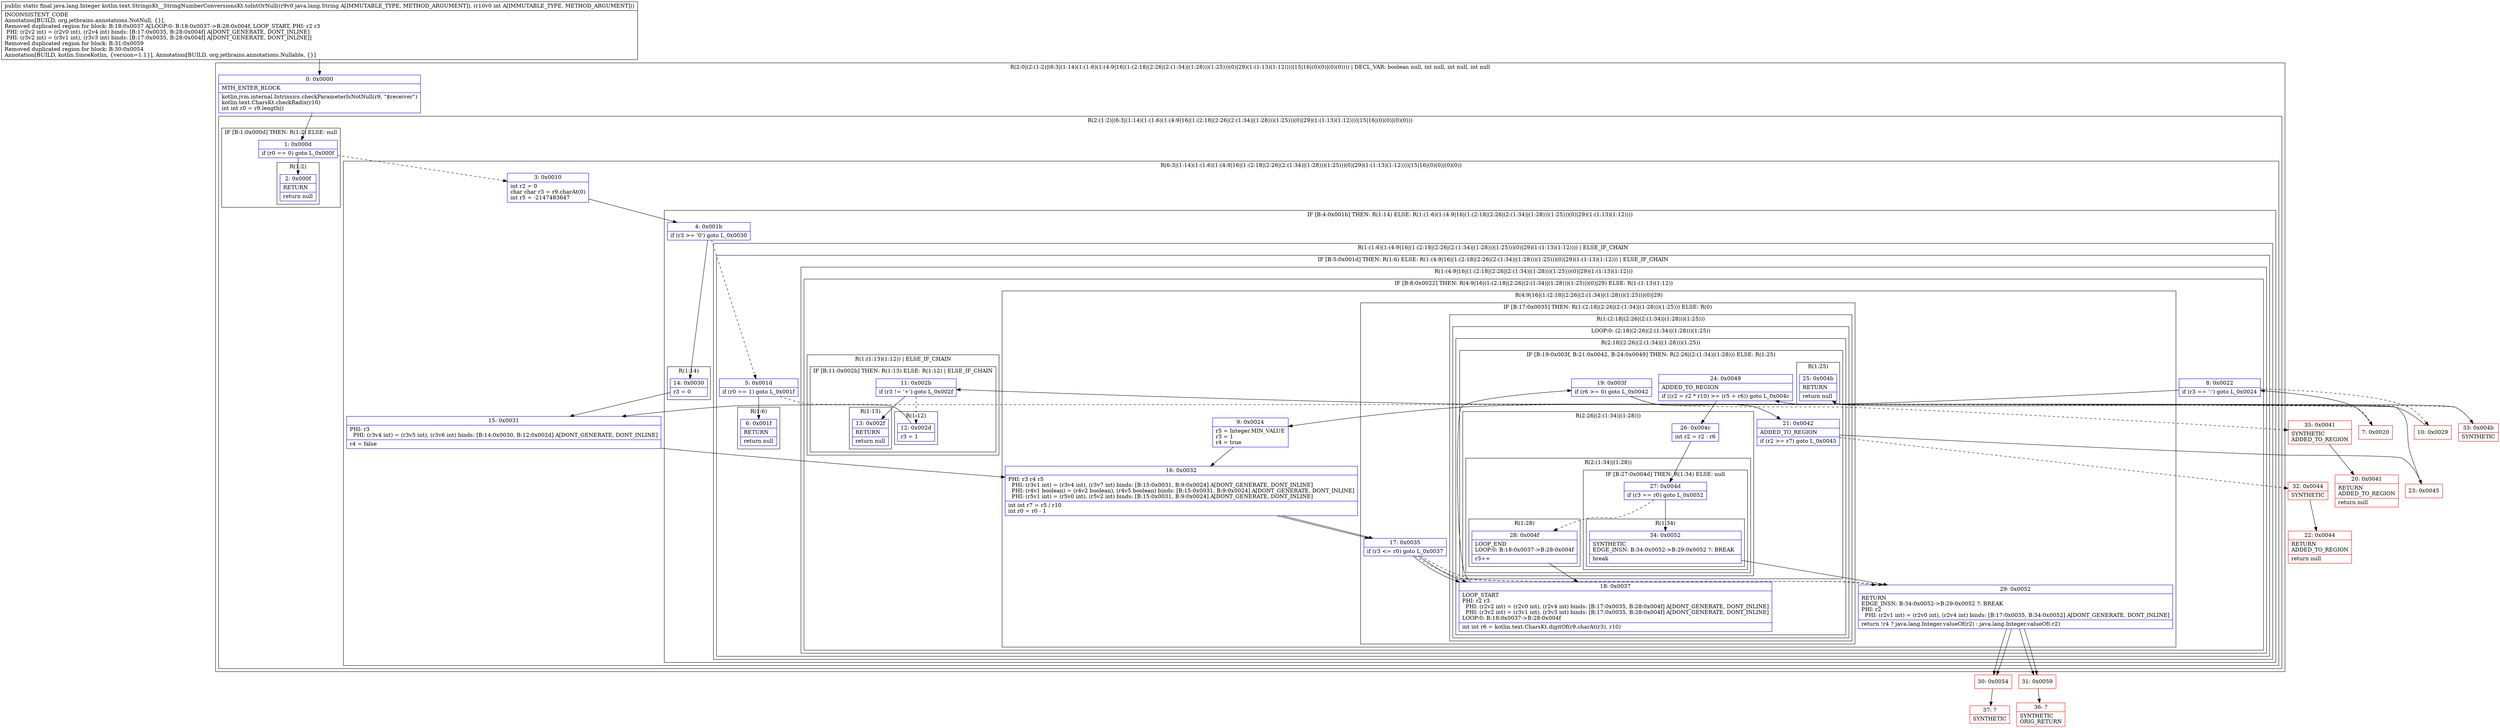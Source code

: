 digraph "CFG forkotlin.text.StringsKt__StringNumberConversionsKt.toIntOrNull(Ljava\/lang\/String;I)Ljava\/lang\/Integer;" {
subgraph cluster_Region_476137139 {
label = "R(2:0|(2:(1:2)|(6:3|(1:14)(1:(1:6)(1:(4:9|16|(1:(2:18|(2:26|(2:(1:34)|(1:28)))(1:25)))(0)|29)(1:(1:13)(1:12))))|15|16|(0)(0)|(0)(0)))) | DECL_VAR: boolean null, int null, int null, int null\l";
node [shape=record,color=blue];
Node_0 [shape=record,label="{0\:\ 0x0000|MTH_ENTER_BLOCK\l|kotlin.jvm.internal.Intrinsics.checkParameterIsNotNull(r9, \"$receiver\")\lkotlin.text.CharsKt.checkRadix(r10)\lint int r0 = r9.length()\l}"];
subgraph cluster_Region_1529937748 {
label = "R(2:(1:2)|(6:3|(1:14)(1:(1:6)(1:(4:9|16|(1:(2:18|(2:26|(2:(1:34)|(1:28)))(1:25)))(0)|29)(1:(1:13)(1:12))))|15|16|(0)(0)|(0)(0)))";
node [shape=record,color=blue];
subgraph cluster_IfRegion_575747309 {
label = "IF [B:1:0x000d] THEN: R(1:2) ELSE: null";
node [shape=record,color=blue];
Node_1 [shape=record,label="{1\:\ 0x000d|if (r0 == 0) goto L_0x000f\l}"];
subgraph cluster_Region_1132382650 {
label = "R(1:2)";
node [shape=record,color=blue];
Node_2 [shape=record,label="{2\:\ 0x000f|RETURN\l|return null\l}"];
}
}
subgraph cluster_Region_1453144891 {
label = "R(6:3|(1:14)(1:(1:6)(1:(4:9|16|(1:(2:18|(2:26|(2:(1:34)|(1:28)))(1:25)))(0)|29)(1:(1:13)(1:12))))|15|16|(0)(0)|(0)(0))";
node [shape=record,color=blue];
Node_3 [shape=record,label="{3\:\ 0x0010|int r2 = 0\lchar char r3 = r9.charAt(0)\lint r5 = \-2147483647\l}"];
subgraph cluster_IfRegion_1829209391 {
label = "IF [B:4:0x001b] THEN: R(1:14) ELSE: R(1:(1:6)(1:(4:9|16|(1:(2:18|(2:26|(2:(1:34)|(1:28)))(1:25)))(0)|29)(1:(1:13)(1:12))))";
node [shape=record,color=blue];
Node_4 [shape=record,label="{4\:\ 0x001b|if (r3 \>= '0') goto L_0x0030\l}"];
subgraph cluster_Region_981965861 {
label = "R(1:14)";
node [shape=record,color=blue];
Node_14 [shape=record,label="{14\:\ 0x0030|r3 = 0\l}"];
}
subgraph cluster_Region_1648258023 {
label = "R(1:(1:6)(1:(4:9|16|(1:(2:18|(2:26|(2:(1:34)|(1:28)))(1:25)))(0)|29)(1:(1:13)(1:12)))) | ELSE_IF_CHAIN\l";
node [shape=record,color=blue];
subgraph cluster_IfRegion_1981584220 {
label = "IF [B:5:0x001d] THEN: R(1:6) ELSE: R(1:(4:9|16|(1:(2:18|(2:26|(2:(1:34)|(1:28)))(1:25)))(0)|29)(1:(1:13)(1:12))) | ELSE_IF_CHAIN\l";
node [shape=record,color=blue];
Node_5 [shape=record,label="{5\:\ 0x001d|if (r0 == 1) goto L_0x001f\l}"];
subgraph cluster_Region_2000687776 {
label = "R(1:6)";
node [shape=record,color=blue];
Node_6 [shape=record,label="{6\:\ 0x001f|RETURN\l|return null\l}"];
}
subgraph cluster_Region_727091523 {
label = "R(1:(4:9|16|(1:(2:18|(2:26|(2:(1:34)|(1:28)))(1:25)))(0)|29)(1:(1:13)(1:12)))";
node [shape=record,color=blue];
subgraph cluster_IfRegion_350503317 {
label = "IF [B:8:0x0022] THEN: R(4:9|16|(1:(2:18|(2:26|(2:(1:34)|(1:28)))(1:25)))(0)|29) ELSE: R(1:(1:13)(1:12))";
node [shape=record,color=blue];
Node_8 [shape=record,label="{8\:\ 0x0022|if (r3 == '\-') goto L_0x0024\l}"];
subgraph cluster_Region_1088399693 {
label = "R(4:9|16|(1:(2:18|(2:26|(2:(1:34)|(1:28)))(1:25)))(0)|29)";
node [shape=record,color=blue];
Node_9 [shape=record,label="{9\:\ 0x0024|r5 = Integer.MIN_VALUE\lr3 = 1\lr4 = true\l}"];
Node_16 [shape=record,label="{16\:\ 0x0032|PHI: r3 r4 r5 \l  PHI: (r3v1 int) = (r3v4 int), (r3v7 int) binds: [B:15:0x0031, B:9:0x0024] A[DONT_GENERATE, DONT_INLINE]\l  PHI: (r4v1 boolean) = (r4v2 boolean), (r4v5 boolean) binds: [B:15:0x0031, B:9:0x0024] A[DONT_GENERATE, DONT_INLINE]\l  PHI: (r5v1 int) = (r5v0 int), (r5v2 int) binds: [B:15:0x0031, B:9:0x0024] A[DONT_GENERATE, DONT_INLINE]\l|int int r7 = r5 \/ r10\lint r0 = r0 \- 1\l}"];
subgraph cluster_IfRegion_1143277420 {
label = "IF [B:17:0x0035] THEN: R(1:(2:18|(2:26|(2:(1:34)|(1:28)))(1:25))) ELSE: R(0)";
node [shape=record,color=blue];
Node_17 [shape=record,label="{17\:\ 0x0035|if (r3 \<= r0) goto L_0x0037\l}"];
subgraph cluster_Region_516994698 {
label = "R(1:(2:18|(2:26|(2:(1:34)|(1:28)))(1:25)))";
node [shape=record,color=blue];
subgraph cluster_LoopRegion_262178788 {
label = "LOOP:0: (2:18|(2:26|(2:(1:34)|(1:28)))(1:25))";
node [shape=record,color=blue];
subgraph cluster_Region_734619748 {
label = "R(2:18|(2:26|(2:(1:34)|(1:28)))(1:25))";
node [shape=record,color=blue];
Node_18 [shape=record,label="{18\:\ 0x0037|LOOP_START\lPHI: r2 r3 \l  PHI: (r2v2 int) = (r2v0 int), (r2v4 int) binds: [B:17:0x0035, B:28:0x004f] A[DONT_GENERATE, DONT_INLINE]\l  PHI: (r3v2 int) = (r3v1 int), (r3v3 int) binds: [B:17:0x0035, B:28:0x004f] A[DONT_GENERATE, DONT_INLINE]\lLOOP:0: B:18:0x0037\-\>B:28:0x004f\l|int int r6 = kotlin.text.CharsKt.digitOf(r9.charAt(r3), r10)\l}"];
subgraph cluster_IfRegion_1383872696 {
label = "IF [B:19:0x003f, B:21:0x0042, B:24:0x0049] THEN: R(2:26|(2:(1:34)|(1:28))) ELSE: R(1:25)";
node [shape=record,color=blue];
Node_19 [shape=record,label="{19\:\ 0x003f|if (r6 \>= 0) goto L_0x0042\l}"];
Node_21 [shape=record,label="{21\:\ 0x0042|ADDED_TO_REGION\l|if (r2 \>= r7) goto L_0x0045\l}"];
Node_24 [shape=record,label="{24\:\ 0x0049|ADDED_TO_REGION\l|if ((r2 = r2 * r10) \>= (r5 + r6)) goto L_0x004c\l}"];
subgraph cluster_Region_2109770585 {
label = "R(2:26|(2:(1:34)|(1:28)))";
node [shape=record,color=blue];
Node_26 [shape=record,label="{26\:\ 0x004c|int r2 = r2 \- r6\l}"];
subgraph cluster_Region_2013413794 {
label = "R(2:(1:34)|(1:28))";
node [shape=record,color=blue];
subgraph cluster_IfRegion_1843421666 {
label = "IF [B:27:0x004d] THEN: R(1:34) ELSE: null";
node [shape=record,color=blue];
Node_27 [shape=record,label="{27\:\ 0x004d|if (r3 == r0) goto L_0x0052\l}"];
subgraph cluster_Region_1728168816 {
label = "R(1:34)";
node [shape=record,color=blue];
Node_34 [shape=record,label="{34\:\ 0x0052|SYNTHETIC\lEDGE_INSN: B:34:0x0052\-\>B:29:0x0052 ?: BREAK  \l|break\l}"];
}
}
subgraph cluster_Region_1803047576 {
label = "R(1:28)";
node [shape=record,color=blue];
Node_28 [shape=record,label="{28\:\ 0x004f|LOOP_END\lLOOP:0: B:18:0x0037\-\>B:28:0x004f\l|r3++\l}"];
}
}
}
subgraph cluster_Region_2097040892 {
label = "R(1:25)";
node [shape=record,color=blue];
Node_25 [shape=record,label="{25\:\ 0x004b|RETURN\l|return null\l}"];
}
}
}
}
}
subgraph cluster_Region_2003462688 {
label = "R(0)";
node [shape=record,color=blue];
}
}
Node_29 [shape=record,label="{29\:\ 0x0052|RETURN\lEDGE_INSN: B:34:0x0052\-\>B:29:0x0052 ?: BREAK  \lPHI: r2 \l  PHI: (r2v1 int) = (r2v0 int), (r2v4 int) binds: [B:17:0x0035, B:34:0x0052] A[DONT_GENERATE, DONT_INLINE]\l|return !r4 ? java.lang.Integer.valueOf(r2) : java.lang.Integer.valueOf(\-r2)\l}"];
}
subgraph cluster_Region_487533118 {
label = "R(1:(1:13)(1:12)) | ELSE_IF_CHAIN\l";
node [shape=record,color=blue];
subgraph cluster_IfRegion_1492256966 {
label = "IF [B:11:0x002b] THEN: R(1:13) ELSE: R(1:12) | ELSE_IF_CHAIN\l";
node [shape=record,color=blue];
Node_11 [shape=record,label="{11\:\ 0x002b|if (r3 != '+') goto L_0x002f\l}"];
subgraph cluster_Region_1954308268 {
label = "R(1:13)";
node [shape=record,color=blue];
Node_13 [shape=record,label="{13\:\ 0x002f|RETURN\l|return null\l}"];
}
subgraph cluster_Region_215587337 {
label = "R(1:12)";
node [shape=record,color=blue];
Node_12 [shape=record,label="{12\:\ 0x002d|r3 = 1\l}"];
}
}
}
}
}
}
}
}
Node_15 [shape=record,label="{15\:\ 0x0031|PHI: r3 \l  PHI: (r3v4 int) = (r3v5 int), (r3v6 int) binds: [B:14:0x0030, B:12:0x002d] A[DONT_GENERATE, DONT_INLINE]\l|r4 = false\l}"];
Node_16 [shape=record,label="{16\:\ 0x0032|PHI: r3 r4 r5 \l  PHI: (r3v1 int) = (r3v4 int), (r3v7 int) binds: [B:15:0x0031, B:9:0x0024] A[DONT_GENERATE, DONT_INLINE]\l  PHI: (r4v1 boolean) = (r4v2 boolean), (r4v5 boolean) binds: [B:15:0x0031, B:9:0x0024] A[DONT_GENERATE, DONT_INLINE]\l  PHI: (r5v1 int) = (r5v0 int), (r5v2 int) binds: [B:15:0x0031, B:9:0x0024] A[DONT_GENERATE, DONT_INLINE]\l|int int r7 = r5 \/ r10\lint r0 = r0 \- 1\l}"];
subgraph cluster_IfRegion_1803595471 {
label = "IF [B:17:0x0035] THEN: R(0) ELSE: R(0)";
node [shape=record,color=blue];
Node_17 [shape=record,label="{17\:\ 0x0035|if (r3 \<= r0) goto L_0x0037\l}"];
subgraph cluster_Region_2061714034 {
label = "R(0)";
node [shape=record,color=blue];
}
subgraph cluster_Region_1585187940 {
label = "R(0)";
node [shape=record,color=blue];
}
}
subgraph cluster_IfRegion_1876193742 {
label = "IF [B:29:0x0052] THEN: R(0) ELSE: R(0)";
node [shape=record,color=blue];
Node_29 [shape=record,label="{29\:\ 0x0052|RETURN\lEDGE_INSN: B:34:0x0052\-\>B:29:0x0052 ?: BREAK  \lPHI: r2 \l  PHI: (r2v1 int) = (r2v0 int), (r2v4 int) binds: [B:17:0x0035, B:34:0x0052] A[DONT_GENERATE, DONT_INLINE]\l|return !r4 ? java.lang.Integer.valueOf(r2) : java.lang.Integer.valueOf(\-r2)\l}"];
subgraph cluster_Region_986088271 {
label = "R(0)";
node [shape=record,color=blue];
}
subgraph cluster_Region_766045627 {
label = "R(0)";
node [shape=record,color=blue];
}
}
}
}
}
Node_7 [shape=record,color=red,label="{7\:\ 0x0020}"];
Node_10 [shape=record,color=red,label="{10\:\ 0x0029}"];
Node_20 [shape=record,color=red,label="{20\:\ 0x0041|RETURN\lADDED_TO_REGION\l|return null\l}"];
Node_22 [shape=record,color=red,label="{22\:\ 0x0044|RETURN\lADDED_TO_REGION\l|return null\l}"];
Node_23 [shape=record,color=red,label="{23\:\ 0x0045}"];
Node_30 [shape=record,color=red,label="{30\:\ 0x0054}"];
Node_31 [shape=record,color=red,label="{31\:\ 0x0059}"];
Node_32 [shape=record,color=red,label="{32\:\ 0x0044|SYNTHETIC\l}"];
Node_33 [shape=record,color=red,label="{33\:\ 0x004b|SYNTHETIC\l}"];
Node_35 [shape=record,color=red,label="{35\:\ 0x0041|SYNTHETIC\lADDED_TO_REGION\l}"];
Node_36 [shape=record,color=red,label="{36\:\ ?|SYNTHETIC\lORIG_RETURN\l}"];
Node_37 [shape=record,color=red,label="{37\:\ ?|SYNTHETIC\l}"];
MethodNode[shape=record,label="{public static final java.lang.Integer kotlin.text.StringsKt__StringNumberConversionsKt.toIntOrNull((r9v0 java.lang.String A[IMMUTABLE_TYPE, METHOD_ARGUMENT]), (r10v0 int A[IMMUTABLE_TYPE, METHOD_ARGUMENT]))  | INCONSISTENT_CODE\lAnnotation[BUILD, org.jetbrains.annotations.NotNull, \{\}], \lRemoved duplicated region for block: B:18:0x0037 A[LOOP:0: B:18:0x0037\-\>B:28:0x004f, LOOP_START, PHI: r2 r3 \l  PHI: (r2v2 int) = (r2v0 int), (r2v4 int) binds: [B:17:0x0035, B:28:0x004f] A[DONT_GENERATE, DONT_INLINE]\l  PHI: (r3v2 int) = (r3v1 int), (r3v3 int) binds: [B:17:0x0035, B:28:0x004f] A[DONT_GENERATE, DONT_INLINE]]\lRemoved duplicated region for block: B:31:0x0059 \lRemoved duplicated region for block: B:30:0x0054 \lAnnotation[BUILD, kotlin.SinceKotlin, \{version=1.1\}], Annotation[BUILD, org.jetbrains.annotations.Nullable, \{\}]\l}"];
MethodNode -> Node_0;
Node_0 -> Node_1;
Node_1 -> Node_2;
Node_1 -> Node_3[style=dashed];
Node_3 -> Node_4;
Node_4 -> Node_5[style=dashed];
Node_4 -> Node_14;
Node_14 -> Node_15;
Node_5 -> Node_6;
Node_5 -> Node_7[style=dashed];
Node_8 -> Node_9;
Node_8 -> Node_10[style=dashed];
Node_9 -> Node_16;
Node_16 -> Node_17;
Node_17 -> Node_18;
Node_17 -> Node_29[style=dashed];
Node_18 -> Node_19;
Node_19 -> Node_21;
Node_19 -> Node_35[style=dashed];
Node_21 -> Node_23;
Node_21 -> Node_32[style=dashed];
Node_24 -> Node_26;
Node_24 -> Node_33[style=dashed];
Node_26 -> Node_27;
Node_27 -> Node_28[style=dashed];
Node_27 -> Node_34;
Node_34 -> Node_29;
Node_28 -> Node_18;
Node_29 -> Node_30;
Node_29 -> Node_31;
Node_11 -> Node_12[style=dashed];
Node_11 -> Node_13;
Node_12 -> Node_15;
Node_15 -> Node_16;
Node_16 -> Node_17;
Node_17 -> Node_18;
Node_17 -> Node_29[style=dashed];
Node_29 -> Node_30;
Node_29 -> Node_31;
Node_7 -> Node_8;
Node_10 -> Node_11;
Node_23 -> Node_24;
Node_30 -> Node_37;
Node_31 -> Node_36;
Node_32 -> Node_22;
Node_33 -> Node_25;
Node_35 -> Node_20;
}

